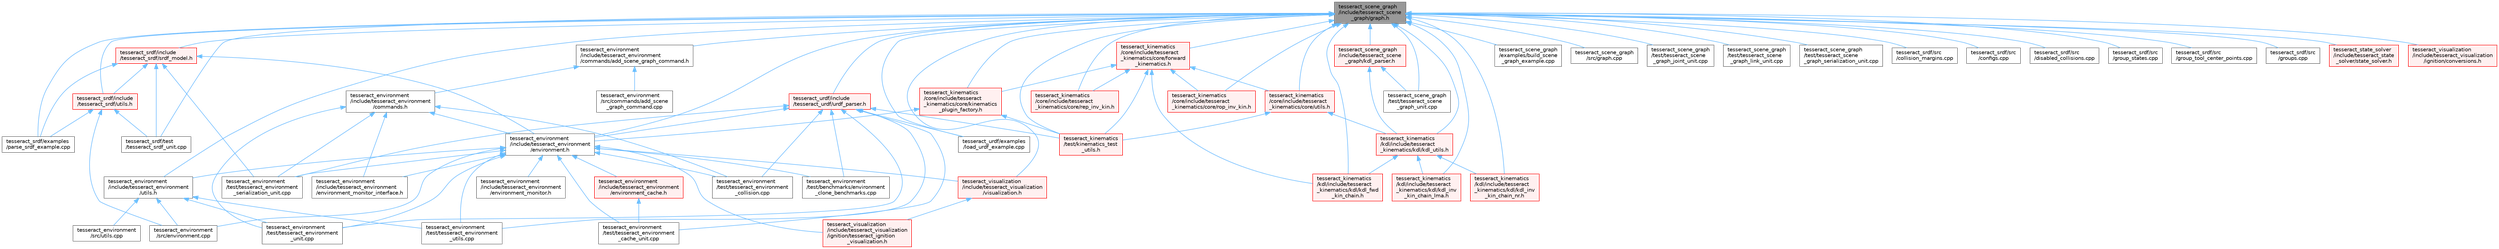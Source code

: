 digraph "tesseract_scene_graph/include/tesseract_scene_graph/graph.h"
{
 // LATEX_PDF_SIZE
  bgcolor="transparent";
  edge [fontname=Helvetica,fontsize=10,labelfontname=Helvetica,labelfontsize=10];
  node [fontname=Helvetica,fontsize=10,shape=box,height=0.2,width=0.4];
  Node1 [label="tesseract_scene_graph\l/include/tesseract_scene\l_graph/graph.h",height=0.2,width=0.4,color="gray40", fillcolor="grey60", style="filled", fontcolor="black",tooltip="A basic scene graph using boost."];
  Node1 -> Node2 [dir="back",color="steelblue1",style="solid"];
  Node2 [label="tesseract_environment\l/include/tesseract_environment\l/commands/add_scene_graph_command.h",height=0.2,width=0.4,color="grey40", fillcolor="white", style="filled",URL="$df/ddd/add__scene__graph__command_8h.html",tooltip="Used to add scene graph to the environment."];
  Node2 -> Node3 [dir="back",color="steelblue1",style="solid"];
  Node3 [label="tesseract_environment\l/include/tesseract_environment\l/commands.h",height=0.2,width=0.4,color="grey40", fillcolor="white", style="filled",URL="$d5/d90/commands_8h.html",tooltip="This contains classes for recording operations applied to the environment for tracking changes...."];
  Node3 -> Node4 [dir="back",color="steelblue1",style="solid"];
  Node4 [label="tesseract_environment\l/include/tesseract_environment\l/environment.h",height=0.2,width=0.4,color="grey40", fillcolor="white", style="filled",URL="$de/d26/environment_8h.html",tooltip=" "];
  Node4 -> Node5 [dir="back",color="steelblue1",style="solid"];
  Node5 [label="tesseract_environment\l/include/tesseract_environment\l/environment_cache.h",height=0.2,width=0.4,color="red", fillcolor="#FFF0F0", style="filled",URL="$d0/df2/environment__cache_8h.html",tooltip="A environment cache."];
  Node5 -> Node7 [dir="back",color="steelblue1",style="solid"];
  Node7 [label="tesseract_environment\l/test/tesseract_environment\l_cache_unit.cpp",height=0.2,width=0.4,color="grey40", fillcolor="white", style="filled",URL="$d4/d61/tesseract__environment__cache__unit_8cpp.html",tooltip=" "];
  Node4 -> Node8 [dir="back",color="steelblue1",style="solid"];
  Node8 [label="tesseract_environment\l/include/tesseract_environment\l/environment_monitor.h",height=0.2,width=0.4,color="grey40", fillcolor="white", style="filled",URL="$d4/d7d/environment__monitor_8h.html",tooltip="Tesseract Environment Monitor Interface Class."];
  Node4 -> Node9 [dir="back",color="steelblue1",style="solid"];
  Node9 [label="tesseract_environment\l/include/tesseract_environment\l/environment_monitor_interface.h",height=0.2,width=0.4,color="grey40", fillcolor="white", style="filled",URL="$d1/d4a/environment__monitor__interface_8h.html",tooltip="This is a utility class for applying changes to multiple tesseract environment monitors."];
  Node4 -> Node10 [dir="back",color="steelblue1",style="solid"];
  Node10 [label="tesseract_environment\l/include/tesseract_environment\l/utils.h",height=0.2,width=0.4,color="grey40", fillcolor="white", style="filled",URL="$d9/d71/tesseract__environment_2include_2tesseract__environment_2utils_8h.html",tooltip="Tesseract Environment Utility Functions."];
  Node10 -> Node11 [dir="back",color="steelblue1",style="solid"];
  Node11 [label="tesseract_environment\l/src/environment.cpp",height=0.2,width=0.4,color="grey40", fillcolor="white", style="filled",URL="$dc/d82/environment_8cpp.html",tooltip="Tesseract environment interface implementation."];
  Node10 -> Node12 [dir="back",color="steelblue1",style="solid"];
  Node12 [label="tesseract_environment\l/src/utils.cpp",height=0.2,width=0.4,color="grey40", fillcolor="white", style="filled",URL="$d1/d89/tesseract__environment_2src_2utils_8cpp.html",tooltip="Tesseract Environment Utility Functions."];
  Node10 -> Node13 [dir="back",color="steelblue1",style="solid"];
  Node13 [label="tesseract_environment\l/test/tesseract_environment\l_unit.cpp",height=0.2,width=0.4,color="grey40", fillcolor="white", style="filled",URL="$d0/d5b/tesseract__environment__unit_8cpp.html",tooltip=" "];
  Node10 -> Node14 [dir="back",color="steelblue1",style="solid"];
  Node14 [label="tesseract_environment\l/test/tesseract_environment\l_utils.cpp",height=0.2,width=0.4,color="grey40", fillcolor="white", style="filled",URL="$df/d00/tesseract__environment__utils_8cpp.html",tooltip=" "];
  Node4 -> Node11 [dir="back",color="steelblue1",style="solid"];
  Node4 -> Node15 [dir="back",color="steelblue1",style="solid"];
  Node15 [label="tesseract_environment\l/test/benchmarks/environment\l_clone_benchmarks.cpp",height=0.2,width=0.4,color="grey40", fillcolor="white", style="filled",URL="$de/d87/environment__clone__benchmarks_8cpp.html",tooltip=" "];
  Node4 -> Node7 [dir="back",color="steelblue1",style="solid"];
  Node4 -> Node16 [dir="back",color="steelblue1",style="solid"];
  Node16 [label="tesseract_environment\l/test/tesseract_environment\l_collision.cpp",height=0.2,width=0.4,color="grey40", fillcolor="white", style="filled",URL="$d8/da4/tesseract__environment__collision_8cpp.html",tooltip=" "];
  Node4 -> Node17 [dir="back",color="steelblue1",style="solid"];
  Node17 [label="tesseract_environment\l/test/tesseract_environment\l_serialization_unit.cpp",height=0.2,width=0.4,color="grey40", fillcolor="white", style="filled",URL="$d9/de5/tesseract__environment__serialization__unit_8cpp.html",tooltip=" "];
  Node4 -> Node13 [dir="back",color="steelblue1",style="solid"];
  Node4 -> Node14 [dir="back",color="steelblue1",style="solid"];
  Node4 -> Node18 [dir="back",color="steelblue1",style="solid"];
  Node18 [label="tesseract_visualization\l/include/tesseract_visualization\l/ignition/tesseract_ignition\l_visualization.h",height=0.2,width=0.4,color="red", fillcolor="#FFF0F0", style="filled",URL="$d0/de9/tesseract__ignition__visualization_8h.html",tooltip=" "];
  Node4 -> Node20 [dir="back",color="steelblue1",style="solid"];
  Node20 [label="tesseract_visualization\l/include/tesseract_visualization\l/visualization.h",height=0.2,width=0.4,color="red", fillcolor="#FFF0F0", style="filled",URL="$d2/d02/visualization_8h.html",tooltip="Visualization Class."];
  Node20 -> Node18 [dir="back",color="steelblue1",style="solid"];
  Node3 -> Node9 [dir="back",color="steelblue1",style="solid"];
  Node3 -> Node16 [dir="back",color="steelblue1",style="solid"];
  Node3 -> Node17 [dir="back",color="steelblue1",style="solid"];
  Node3 -> Node13 [dir="back",color="steelblue1",style="solid"];
  Node2 -> Node23 [dir="back",color="steelblue1",style="solid"];
  Node23 [label="tesseract_environment\l/src/commands/add_scene\l_graph_command.cpp",height=0.2,width=0.4,color="grey40", fillcolor="white", style="filled",URL="$dc/d4b/add__scene__graph__command_8cpp.html",tooltip="Used to add a scene graph to the environment."];
  Node1 -> Node4 [dir="back",color="steelblue1",style="solid"];
  Node1 -> Node10 [dir="back",color="steelblue1",style="solid"];
  Node1 -> Node24 [dir="back",color="steelblue1",style="solid"];
  Node24 [label="tesseract_kinematics\l/core/include/tesseract\l_kinematics/core/forward\l_kinematics.h",height=0.2,width=0.4,color="red", fillcolor="#FFF0F0", style="filled",URL="$d6/d45/forward__kinematics_8h.html",tooltip="Forward kinematics functions."];
  Node24 -> Node25 [dir="back",color="steelblue1",style="solid"];
  Node25 [label="tesseract_kinematics\l/core/include/tesseract\l_kinematics/core/kinematics\l_plugin_factory.h",height=0.2,width=0.4,color="red", fillcolor="#FFF0F0", style="filled",URL="$d0/d3c/kinematics__plugin__factory_8h.html",tooltip="Kinematics Plugin Factory."];
  Node25 -> Node4 [dir="back",color="steelblue1",style="solid"];
  Node25 -> Node36 [dir="back",color="steelblue1",style="solid"];
  Node36 [label="tesseract_kinematics\l/test/kinematics_test\l_utils.h",height=0.2,width=0.4,color="red", fillcolor="#FFF0F0", style="filled",URL="$d7/dcb/kinematics__test__utils_8h.html",tooltip=" "];
  Node24 -> Node47 [dir="back",color="steelblue1",style="solid"];
  Node47 [label="tesseract_kinematics\l/core/include/tesseract\l_kinematics/core/rep_inv_kin.h",height=0.2,width=0.4,color="red", fillcolor="#FFF0F0", style="filled",URL="$dd/db8/rep__inv__kin_8h.html",tooltip=" "];
  Node24 -> Node49 [dir="back",color="steelblue1",style="solid"];
  Node49 [label="tesseract_kinematics\l/core/include/tesseract\l_kinematics/core/rop_inv_kin.h",height=0.2,width=0.4,color="red", fillcolor="#FFF0F0", style="filled",URL="$d0/dbb/rop__inv__kin_8h.html",tooltip=" "];
  Node24 -> Node51 [dir="back",color="steelblue1",style="solid"];
  Node51 [label="tesseract_kinematics\l/core/include/tesseract\l_kinematics/core/utils.h",height=0.2,width=0.4,color="red", fillcolor="#FFF0F0", style="filled",URL="$df/dd0/tesseract__kinematics_2core_2include_2tesseract__kinematics_2core_2utils_8h.html",tooltip="Kinematics utility functions."];
  Node51 -> Node55 [dir="back",color="steelblue1",style="solid"];
  Node55 [label="tesseract_kinematics\l/kdl/include/tesseract\l_kinematics/kdl/kdl_utils.h",height=0.2,width=0.4,color="red", fillcolor="#FFF0F0", style="filled",URL="$da/d97/kdl__utils_8h.html",tooltip="Tesseract KDL utility functions."];
  Node55 -> Node56 [dir="back",color="steelblue1",style="solid"];
  Node56 [label="tesseract_kinematics\l/kdl/include/tesseract\l_kinematics/kdl/kdl_fwd\l_kin_chain.h",height=0.2,width=0.4,color="red", fillcolor="#FFF0F0", style="filled",URL="$d3/d67/kdl__fwd__kin__chain_8h.html",tooltip="Tesseract KDL forward kinematics chain implementation."];
  Node55 -> Node58 [dir="back",color="steelblue1",style="solid"];
  Node58 [label="tesseract_kinematics\l/kdl/include/tesseract\l_kinematics/kdl/kdl_inv\l_kin_chain_lma.h",height=0.2,width=0.4,color="red", fillcolor="#FFF0F0", style="filled",URL="$d4/d12/kdl__inv__kin__chain__lma_8h.html",tooltip="Tesseract KDL Inverse kinematics chain Levenberg-Marquardt implementation."];
  Node55 -> Node60 [dir="back",color="steelblue1",style="solid"];
  Node60 [label="tesseract_kinematics\l/kdl/include/tesseract\l_kinematics/kdl/kdl_inv\l_kin_chain_nr.h",height=0.2,width=0.4,color="red", fillcolor="#FFF0F0", style="filled",URL="$df/d02/kdl__inv__kin__chain__nr_8h.html",tooltip=" "];
  Node51 -> Node36 [dir="back",color="steelblue1",style="solid"];
  Node24 -> Node56 [dir="back",color="steelblue1",style="solid"];
  Node24 -> Node36 [dir="back",color="steelblue1",style="solid"];
  Node1 -> Node25 [dir="back",color="steelblue1",style="solid"];
  Node1 -> Node47 [dir="back",color="steelblue1",style="solid"];
  Node1 -> Node49 [dir="back",color="steelblue1",style="solid"];
  Node1 -> Node51 [dir="back",color="steelblue1",style="solid"];
  Node1 -> Node56 [dir="back",color="steelblue1",style="solid"];
  Node1 -> Node58 [dir="back",color="steelblue1",style="solid"];
  Node1 -> Node60 [dir="back",color="steelblue1",style="solid"];
  Node1 -> Node55 [dir="back",color="steelblue1",style="solid"];
  Node1 -> Node36 [dir="back",color="steelblue1",style="solid"];
  Node1 -> Node66 [dir="back",color="steelblue1",style="solid"];
  Node66 [label="tesseract_scene_graph\l/examples/build_scene\l_graph_example.cpp",height=0.2,width=0.4,color="grey40", fillcolor="white", style="filled",URL="$d5/d7a/build__scene__graph__example_8cpp.html",tooltip=" "];
  Node1 -> Node67 [dir="back",color="steelblue1",style="solid"];
  Node67 [label="tesseract_scene_graph\l/include/tesseract_scene\l_graph/kdl_parser.h",height=0.2,width=0.4,color="red", fillcolor="#FFF0F0", style="filled",URL="$d0/d45/kdl__parser_8h.html",tooltip=" "];
  Node67 -> Node55 [dir="back",color="steelblue1",style="solid"];
  Node67 -> Node71 [dir="back",color="steelblue1",style="solid"];
  Node71 [label="tesseract_scene_graph\l/test/tesseract_scene\l_graph_unit.cpp",height=0.2,width=0.4,color="grey40", fillcolor="white", style="filled",URL="$d3/d30/tesseract__scene__graph__unit_8cpp.html",tooltip=" "];
  Node1 -> Node80 [dir="back",color="steelblue1",style="solid"];
  Node80 [label="tesseract_scene_graph\l/src/graph.cpp",height=0.2,width=0.4,color="grey40", fillcolor="white", style="filled",URL="$d7/d75/graph_8cpp.html",tooltip="A basic scene graph using boost."];
  Node1 -> Node81 [dir="back",color="steelblue1",style="solid"];
  Node81 [label="tesseract_scene_graph\l/test/tesseract_scene\l_graph_joint_unit.cpp",height=0.2,width=0.4,color="grey40", fillcolor="white", style="filled",URL="$dd/dc3/tesseract__scene__graph__joint__unit_8cpp.html",tooltip=" "];
  Node1 -> Node82 [dir="back",color="steelblue1",style="solid"];
  Node82 [label="tesseract_scene_graph\l/test/tesseract_scene\l_graph_link_unit.cpp",height=0.2,width=0.4,color="grey40", fillcolor="white", style="filled",URL="$d3/de4/tesseract__scene__graph__link__unit_8cpp.html",tooltip=" "];
  Node1 -> Node83 [dir="back",color="steelblue1",style="solid"];
  Node83 [label="tesseract_scene_graph\l/test/tesseract_scene\l_graph_serialization_unit.cpp",height=0.2,width=0.4,color="grey40", fillcolor="white", style="filled",URL="$d8/daa/tesseract__scene__graph__serialization__unit_8cpp.html",tooltip="Tests serialization of tesseract_scene_graph."];
  Node1 -> Node71 [dir="back",color="steelblue1",style="solid"];
  Node1 -> Node84 [dir="back",color="steelblue1",style="solid"];
  Node84 [label="tesseract_srdf/examples\l/parse_srdf_example.cpp",height=0.2,width=0.4,color="grey40", fillcolor="white", style="filled",URL="$d3/d2e/parse__srdf__example_8cpp.html",tooltip=" "];
  Node1 -> Node85 [dir="back",color="steelblue1",style="solid"];
  Node85 [label="tesseract_srdf/include\l/tesseract_srdf/srdf_model.h",height=0.2,width=0.4,color="red", fillcolor="#FFF0F0", style="filled",URL="$d0/d42/srdf__model_8h.html",tooltip="Parse srdf xml."];
  Node85 -> Node4 [dir="back",color="steelblue1",style="solid"];
  Node85 -> Node17 [dir="back",color="steelblue1",style="solid"];
  Node85 -> Node84 [dir="back",color="steelblue1",style="solid"];
  Node85 -> Node86 [dir="back",color="steelblue1",style="solid"];
  Node86 [label="tesseract_srdf/include\l/tesseract_srdf/utils.h",height=0.2,width=0.4,color="red", fillcolor="#FFF0F0", style="filled",URL="$dd/d02/tesseract__srdf_2include_2tesseract__srdf_2utils_8h.html",tooltip="Tesseract SRDF utility functions."];
  Node86 -> Node11 [dir="back",color="steelblue1",style="solid"];
  Node86 -> Node84 [dir="back",color="steelblue1",style="solid"];
  Node86 -> Node89 [dir="back",color="steelblue1",style="solid"];
  Node89 [label="tesseract_srdf/test\l/tesseract_srdf_unit.cpp",height=0.2,width=0.4,color="grey40", fillcolor="white", style="filled",URL="$d3/d6b/tesseract__srdf__unit_8cpp.html",tooltip=" "];
  Node85 -> Node89 [dir="back",color="steelblue1",style="solid"];
  Node1 -> Node86 [dir="back",color="steelblue1",style="solid"];
  Node1 -> Node91 [dir="back",color="steelblue1",style="solid"];
  Node91 [label="tesseract_srdf/src\l/collision_margins.cpp",height=0.2,width=0.4,color="grey40", fillcolor="white", style="filled",URL="$dc/d80/collision__margins_8cpp.html",tooltip="Parse collision margin data from srdf file."];
  Node1 -> Node92 [dir="back",color="steelblue1",style="solid"];
  Node92 [label="tesseract_srdf/src\l/configs.cpp",height=0.2,width=0.4,color="grey40", fillcolor="white", style="filled",URL="$db/d1b/configs_8cpp.html",tooltip=" "];
  Node1 -> Node93 [dir="back",color="steelblue1",style="solid"];
  Node93 [label="tesseract_srdf/src\l/disabled_collisions.cpp",height=0.2,width=0.4,color="grey40", fillcolor="white", style="filled",URL="$dd/d18/disabled__collisions_8cpp.html",tooltip="Parse disabled collision data from srdf file."];
  Node1 -> Node94 [dir="back",color="steelblue1",style="solid"];
  Node94 [label="tesseract_srdf/src\l/group_states.cpp",height=0.2,width=0.4,color="grey40", fillcolor="white", style="filled",URL="$db/df1/group__states_8cpp.html",tooltip="Parse group states data from srdf file."];
  Node1 -> Node95 [dir="back",color="steelblue1",style="solid"];
  Node95 [label="tesseract_srdf/src\l/group_tool_center_points.cpp",height=0.2,width=0.4,color="grey40", fillcolor="white", style="filled",URL="$d7/dfc/group__tool__center__points_8cpp.html",tooltip="Parse group tool center points data from srdf file."];
  Node1 -> Node96 [dir="back",color="steelblue1",style="solid"];
  Node96 [label="tesseract_srdf/src\l/groups.cpp",height=0.2,width=0.4,color="grey40", fillcolor="white", style="filled",URL="$d6/d33/groups_8cpp.html",tooltip="Parse groups data from srdf file."];
  Node1 -> Node89 [dir="back",color="steelblue1",style="solid"];
  Node1 -> Node97 [dir="back",color="steelblue1",style="solid"];
  Node97 [label="tesseract_state_solver\l/include/tesseract_state\l_solver/state_solver.h",height=0.2,width=0.4,color="red", fillcolor="#FFF0F0", style="filled",URL="$d9/dcf/state__solver_8h.html",tooltip="Tesseract Scene Graph State Solver Interface."];
  Node1 -> Node101 [dir="back",color="steelblue1",style="solid"];
  Node101 [label="tesseract_urdf/examples\l/load_urdf_example.cpp",height=0.2,width=0.4,color="grey40", fillcolor="white", style="filled",URL="$d2/dbe/load__urdf__example_8cpp.html",tooltip=" "];
  Node1 -> Node102 [dir="back",color="steelblue1",style="solid"];
  Node102 [label="tesseract_urdf/include\l/tesseract_urdf/urdf_parser.h",height=0.2,width=0.4,color="red", fillcolor="#FFF0F0", style="filled",URL="$d8/dec/urdf__parser_8h.html",tooltip="A urdf parser for tesseract."];
  Node102 -> Node4 [dir="back",color="steelblue1",style="solid"];
  Node102 -> Node15 [dir="back",color="steelblue1",style="solid"];
  Node102 -> Node7 [dir="back",color="steelblue1",style="solid"];
  Node102 -> Node16 [dir="back",color="steelblue1",style="solid"];
  Node102 -> Node17 [dir="back",color="steelblue1",style="solid"];
  Node102 -> Node13 [dir="back",color="steelblue1",style="solid"];
  Node102 -> Node14 [dir="back",color="steelblue1",style="solid"];
  Node102 -> Node36 [dir="back",color="steelblue1",style="solid"];
  Node102 -> Node101 [dir="back",color="steelblue1",style="solid"];
  Node1 -> Node131 [dir="back",color="steelblue1",style="solid"];
  Node131 [label="tesseract_visualization\l/include/tesseract_visualization\l/ignition/conversions.h",height=0.2,width=0.4,color="red", fillcolor="#FFF0F0", style="filled",URL="$da/dd6/conversions_8h.html",tooltip="A set of conversion between Tesseract and Ignition Robotics objects."];
  Node1 -> Node20 [dir="back",color="steelblue1",style="solid"];
}
